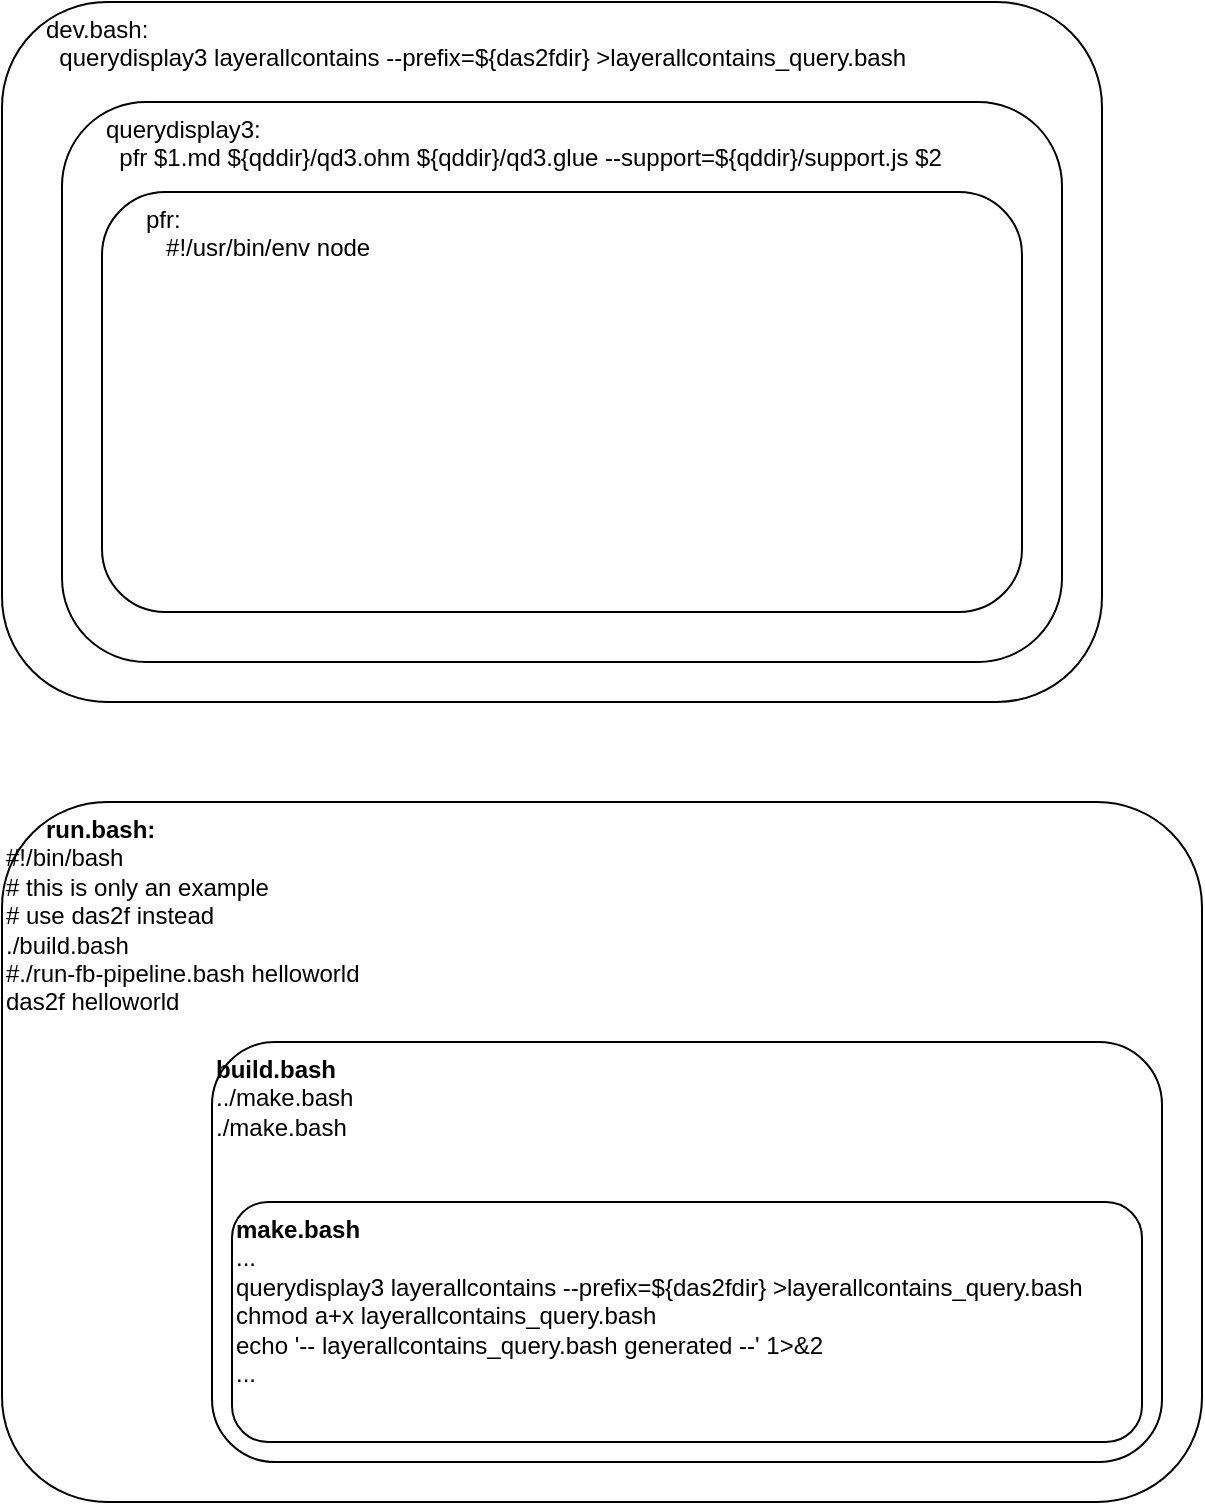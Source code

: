 <mxfile version="14.6.13" type="device"><diagram id="Qin711m_zJuyVXn9UwKn" name="Page-1"><mxGraphModel dx="1002" dy="715" grid="1" gridSize="10" guides="1" tooltips="1" connect="1" arrows="1" fold="1" page="1" pageScale="1" pageWidth="1100" pageHeight="850" math="0" shadow="0"><root><mxCell id="0"/><mxCell id="1" parent="0"/><mxCell id="pz2BhSl9Gw0qXc41apvY-1" value="&amp;nbsp; &amp;nbsp; &amp;nbsp; dev.bash:&lt;br&gt;&amp;nbsp; &amp;nbsp; &amp;nbsp; &amp;nbsp;&amp;nbsp;&lt;span&gt;querydisplay3 layerallcontains --prefix=${das2fdir} &amp;gt;layerallcontains_query.bash&lt;br&gt;&lt;br&gt;&lt;/span&gt;" style="rounded=1;whiteSpace=wrap;html=1;verticalAlign=top;align=left;" vertex="1" parent="1"><mxGeometry x="120" y="120" width="550" height="350" as="geometry"/></mxCell><mxCell id="pz2BhSl9Gw0qXc41apvY-2" value="&lt;div&gt;&amp;nbsp; &amp;nbsp; &amp;nbsp; querydisplay3:&lt;/div&gt;&lt;div&gt;&amp;nbsp; &amp;nbsp; &amp;nbsp; &amp;nbsp; pfr $1.md ${qddir}/qd3.ohm ${qddir}/qd3.glue --support=${qddir}/support.js $2&lt;/div&gt;&lt;div&gt;&lt;br&gt;&lt;/div&gt;" style="rounded=1;whiteSpace=wrap;html=1;verticalAlign=top;align=left;" vertex="1" parent="1"><mxGeometry x="150" y="170" width="500" height="280" as="geometry"/></mxCell><mxCell id="pz2BhSl9Gw0qXc41apvY-3" value="&amp;nbsp; &amp;nbsp; &amp;nbsp; pfr:&lt;br&gt;&amp;nbsp; &amp;nbsp; &amp;nbsp; &amp;nbsp; &amp;nbsp;&lt;span&gt;#!/usr/bin/env node&lt;/span&gt;" style="rounded=1;whiteSpace=wrap;html=1;verticalAlign=top;align=left;" vertex="1" parent="1"><mxGeometry x="170" y="215" width="460" height="210" as="geometry"/></mxCell><mxCell id="pz2BhSl9Gw0qXc41apvY-4" value="&lt;b&gt;&amp;nbsp; &amp;nbsp; &amp;nbsp; run.bash:&lt;br&gt;&lt;/b&gt;&lt;span&gt;#!/bin/bash&lt;/span&gt;&lt;span&gt;&lt;div&gt;# this is only an example&lt;/div&gt;&lt;div&gt;# use das2f instead&lt;/div&gt;&lt;div&gt;./build.bash&lt;/div&gt;&lt;div&gt;#./run-fb-pipeline.bash helloworld&lt;/div&gt;&lt;div&gt;das2f helloworld&lt;/div&gt;&lt;div&gt;&lt;br&gt;&lt;/div&gt;&lt;/span&gt;" style="rounded=1;whiteSpace=wrap;html=1;verticalAlign=top;align=left;" vertex="1" parent="1"><mxGeometry x="120" y="520" width="600" height="350" as="geometry"/></mxCell><mxCell id="pz2BhSl9Gw0qXc41apvY-5" value="&lt;b&gt;build.bash&lt;br&gt;&lt;/b&gt;&lt;div&gt;../make.bash&lt;/div&gt;&lt;div&gt;./make.bash&lt;/div&gt;" style="rounded=1;whiteSpace=wrap;html=1;align=left;verticalAlign=top;" vertex="1" parent="1"><mxGeometry x="225" y="640" width="475" height="210" as="geometry"/></mxCell><mxCell id="pz2BhSl9Gw0qXc41apvY-6" value="&lt;b&gt;make.bash&lt;br&gt;&lt;/b&gt;&lt;div&gt;...&lt;/div&gt;&lt;div&gt;&lt;div&gt;querydisplay3 layerallcontains --prefix=${das2fdir} &amp;gt;layerallcontains_query.bash&lt;/div&gt;&lt;div&gt;chmod a+x layerallcontains_query.bash&lt;/div&gt;&lt;div&gt;echo '-- layerallcontains_query.bash generated --' 1&amp;gt;&amp;amp;2&lt;/div&gt;&lt;/div&gt;&lt;div&gt;...&lt;/div&gt;" style="rounded=1;whiteSpace=wrap;html=1;align=left;verticalAlign=top;" vertex="1" parent="1"><mxGeometry x="235" y="720" width="455" height="120" as="geometry"/></mxCell></root></mxGraphModel></diagram></mxfile>